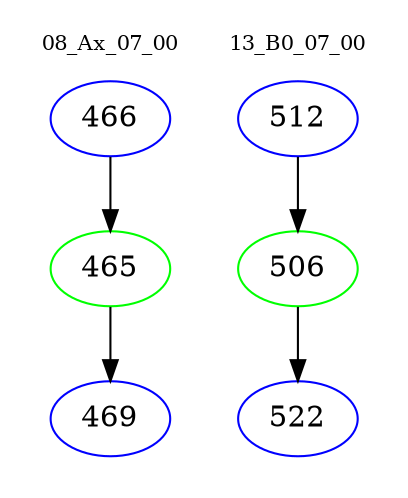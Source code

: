 digraph{
subgraph cluster_0 {
color = white
label = "08_Ax_07_00";
fontsize=10;
T0_466 [label="466", color="blue"]
T0_466 -> T0_465 [color="black"]
T0_465 [label="465", color="green"]
T0_465 -> T0_469 [color="black"]
T0_469 [label="469", color="blue"]
}
subgraph cluster_1 {
color = white
label = "13_B0_07_00";
fontsize=10;
T1_512 [label="512", color="blue"]
T1_512 -> T1_506 [color="black"]
T1_506 [label="506", color="green"]
T1_506 -> T1_522 [color="black"]
T1_522 [label="522", color="blue"]
}
}
